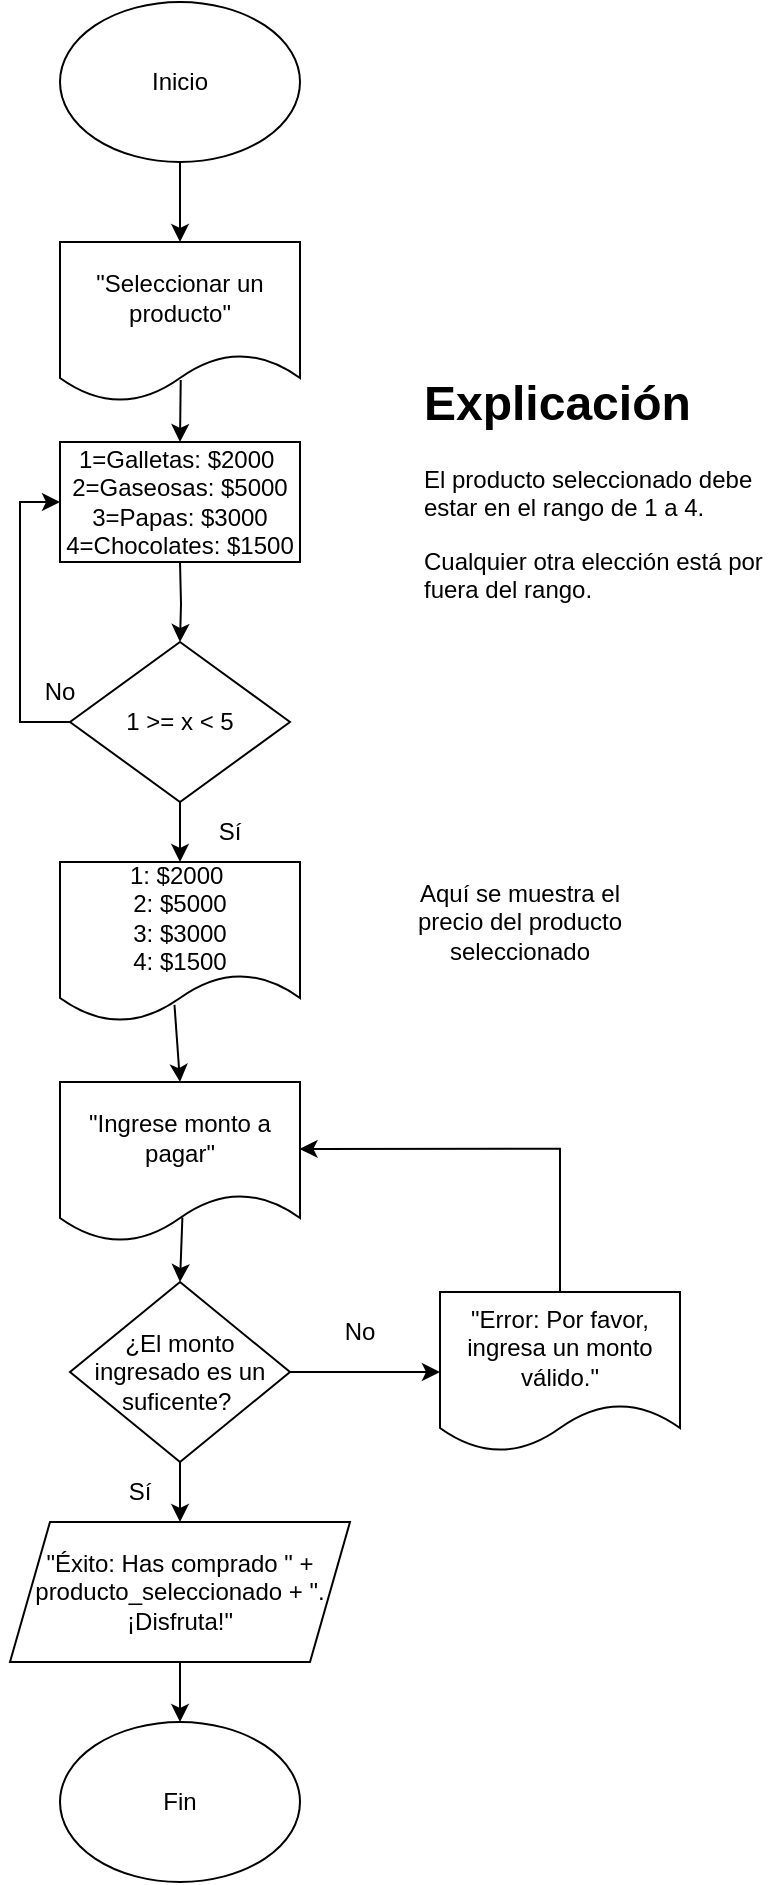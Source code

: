 <mxfile version="26.1.0">
  <diagram name="Page-1" id="RaXaUISRDTu_rJm5hRxb">
    <mxGraphModel dx="1050" dy="557" grid="1" gridSize="10" guides="1" tooltips="1" connect="1" arrows="1" fold="1" page="1" pageScale="1" pageWidth="850" pageHeight="1100" math="0" shadow="0">
      <root>
        <mxCell id="0" />
        <mxCell id="1" parent="0" />
        <mxCell id="bbLIiAPHO2BsB2zvSvo4-5" style="edgeStyle=orthogonalEdgeStyle;rounded=0;orthogonalLoop=1;jettySize=auto;html=1;exitX=0.5;exitY=1;exitDx=0;exitDy=0;entryX=0.5;entryY=0;entryDx=0;entryDy=0;" edge="1" parent="1" source="bbLIiAPHO2BsB2zvSvo4-1" target="bbLIiAPHO2BsB2zvSvo4-29">
          <mxGeometry relative="1" as="geometry">
            <mxPoint x="310" y="190" as="targetPoint" />
          </mxGeometry>
        </mxCell>
        <mxCell id="bbLIiAPHO2BsB2zvSvo4-1" value="Inicio" style="ellipse;whiteSpace=wrap;html=1;" vertex="1" parent="1">
          <mxGeometry x="250" y="80" width="120" height="80" as="geometry" />
        </mxCell>
        <mxCell id="bbLIiAPHO2BsB2zvSvo4-7" style="edgeStyle=orthogonalEdgeStyle;rounded=0;orthogonalLoop=1;jettySize=auto;html=1;entryX=0.5;entryY=0;entryDx=0;entryDy=0;exitX=0.503;exitY=0.863;exitDx=0;exitDy=0;exitPerimeter=0;" edge="1" parent="1" source="bbLIiAPHO2BsB2zvSvo4-29">
          <mxGeometry relative="1" as="geometry">
            <mxPoint x="310" y="260" as="sourcePoint" />
            <mxPoint x="310" y="300" as="targetPoint" />
          </mxGeometry>
        </mxCell>
        <mxCell id="bbLIiAPHO2BsB2zvSvo4-9" style="edgeStyle=orthogonalEdgeStyle;rounded=0;orthogonalLoop=1;jettySize=auto;html=1;exitX=0.5;exitY=1;exitDx=0;exitDy=0;entryX=0.5;entryY=0;entryDx=0;entryDy=0;" edge="1" parent="1" target="bbLIiAPHO2BsB2zvSvo4-8">
          <mxGeometry relative="1" as="geometry">
            <mxPoint x="310" y="360" as="sourcePoint" />
          </mxGeometry>
        </mxCell>
        <mxCell id="bbLIiAPHO2BsB2zvSvo4-11" style="edgeStyle=orthogonalEdgeStyle;rounded=0;orthogonalLoop=1;jettySize=auto;html=1;exitX=0.5;exitY=1;exitDx=0;exitDy=0;entryX=0.5;entryY=0;entryDx=0;entryDy=0;" edge="1" parent="1" source="bbLIiAPHO2BsB2zvSvo4-8" target="bbLIiAPHO2BsB2zvSvo4-31">
          <mxGeometry relative="1" as="geometry">
            <mxPoint x="310" y="520" as="targetPoint" />
          </mxGeometry>
        </mxCell>
        <mxCell id="bbLIiAPHO2BsB2zvSvo4-33" style="edgeStyle=orthogonalEdgeStyle;rounded=0;orthogonalLoop=1;jettySize=auto;html=1;exitX=0;exitY=0.5;exitDx=0;exitDy=0;entryX=0;entryY=0.5;entryDx=0;entryDy=0;" edge="1" parent="1" source="bbLIiAPHO2BsB2zvSvo4-8" target="bbLIiAPHO2BsB2zvSvo4-28">
          <mxGeometry relative="1" as="geometry" />
        </mxCell>
        <mxCell id="bbLIiAPHO2BsB2zvSvo4-8" value="1 &amp;gt;= x &amp;lt; 5" style="rhombus;whiteSpace=wrap;html=1;" vertex="1" parent="1">
          <mxGeometry x="255" y="400" width="110" height="80" as="geometry" />
        </mxCell>
        <mxCell id="bbLIiAPHO2BsB2zvSvo4-20" style="edgeStyle=orthogonalEdgeStyle;rounded=0;orthogonalLoop=1;jettySize=auto;html=1;exitX=0.5;exitY=1;exitDx=0;exitDy=0;entryX=0.5;entryY=0;entryDx=0;entryDy=0;" edge="1" parent="1" source="bbLIiAPHO2BsB2zvSvo4-14" target="bbLIiAPHO2BsB2zvSvo4-47">
          <mxGeometry relative="1" as="geometry">
            <mxPoint x="310" y="840" as="targetPoint" />
          </mxGeometry>
        </mxCell>
        <mxCell id="bbLIiAPHO2BsB2zvSvo4-25" style="edgeStyle=orthogonalEdgeStyle;rounded=0;orthogonalLoop=1;jettySize=auto;html=1;exitX=1;exitY=0.5;exitDx=0;exitDy=0;" edge="1" parent="1" source="bbLIiAPHO2BsB2zvSvo4-14" target="bbLIiAPHO2BsB2zvSvo4-37">
          <mxGeometry relative="1" as="geometry">
            <mxPoint x="440" y="765" as="targetPoint" />
          </mxGeometry>
        </mxCell>
        <mxCell id="bbLIiAPHO2BsB2zvSvo4-14" value="¿El monto ingresado es un suficente?&amp;nbsp;" style="rhombus;whiteSpace=wrap;html=1;" vertex="1" parent="1">
          <mxGeometry x="255" y="720" width="110" height="90" as="geometry" />
        </mxCell>
        <mxCell id="bbLIiAPHO2BsB2zvSvo4-27" style="edgeStyle=orthogonalEdgeStyle;rounded=0;orthogonalLoop=1;jettySize=auto;html=1;exitX=0.5;exitY=1;exitDx=0;exitDy=0;" edge="1" parent="1" source="bbLIiAPHO2BsB2zvSvo4-47" target="bbLIiAPHO2BsB2zvSvo4-26">
          <mxGeometry relative="1" as="geometry">
            <mxPoint x="310" y="900" as="sourcePoint" />
            <mxPoint x="310" y="940" as="targetPoint" />
          </mxGeometry>
        </mxCell>
        <mxCell id="bbLIiAPHO2BsB2zvSvo4-22" value="Sí" style="text;html=1;align=center;verticalAlign=middle;whiteSpace=wrap;rounded=0;" vertex="1" parent="1">
          <mxGeometry x="260" y="810" width="60" height="30" as="geometry" />
        </mxCell>
        <mxCell id="bbLIiAPHO2BsB2zvSvo4-24" value="No" style="text;html=1;align=center;verticalAlign=middle;whiteSpace=wrap;rounded=0;" vertex="1" parent="1">
          <mxGeometry x="370" y="730" width="60" height="30" as="geometry" />
        </mxCell>
        <mxCell id="bbLIiAPHO2BsB2zvSvo4-26" value="Fin" style="ellipse;whiteSpace=wrap;html=1;" vertex="1" parent="1">
          <mxGeometry x="250" y="940" width="120" height="80" as="geometry" />
        </mxCell>
        <mxCell id="bbLIiAPHO2BsB2zvSvo4-28" value="1=Galletas: $2000&amp;nbsp;&lt;div&gt;2=Gaseosas: $5000&lt;/div&gt;&lt;div&gt;3=Papas: $3000&lt;/div&gt;&lt;div&gt;4=Chocolates: $1500&lt;/div&gt;" style="rounded=0;whiteSpace=wrap;html=1;" vertex="1" parent="1">
          <mxGeometry x="250" y="300" width="120" height="60" as="geometry" />
        </mxCell>
        <mxCell id="bbLIiAPHO2BsB2zvSvo4-29" value="&quot;Seleccionar un producto&quot;" style="shape=document;whiteSpace=wrap;html=1;boundedLbl=1;" vertex="1" parent="1">
          <mxGeometry x="250" y="200" width="120" height="80" as="geometry" />
        </mxCell>
        <mxCell id="bbLIiAPHO2BsB2zvSvo4-31" value="1: $2000&amp;nbsp;&lt;div&gt;2: $5000&lt;/div&gt;&lt;div&gt;3: $3000&lt;/div&gt;&lt;div&gt;4: $1500&lt;/div&gt;" style="shape=document;whiteSpace=wrap;html=1;boundedLbl=1;" vertex="1" parent="1">
          <mxGeometry x="250" y="510" width="120" height="80" as="geometry" />
        </mxCell>
        <mxCell id="bbLIiAPHO2BsB2zvSvo4-32" value="&lt;h1 style=&quot;margin-top: 0px;&quot;&gt;Explicación&lt;/h1&gt;&lt;p&gt;El producto seleccionado debe estar en el rango de 1 a 4.&lt;/p&gt;&lt;p&gt;Cualquier otra elección está por fuera del rango.&lt;/p&gt;" style="text;html=1;whiteSpace=wrap;overflow=hidden;rounded=0;" vertex="1" parent="1">
          <mxGeometry x="430" y="260" width="180" height="120" as="geometry" />
        </mxCell>
        <mxCell id="bbLIiAPHO2BsB2zvSvo4-34" value="Sí" style="text;html=1;align=center;verticalAlign=middle;whiteSpace=wrap;rounded=0;" vertex="1" parent="1">
          <mxGeometry x="305" y="480" width="60" height="30" as="geometry" />
        </mxCell>
        <mxCell id="bbLIiAPHO2BsB2zvSvo4-35" value="No" style="text;html=1;align=center;verticalAlign=middle;whiteSpace=wrap;rounded=0;" vertex="1" parent="1">
          <mxGeometry x="220" y="410" width="60" height="30" as="geometry" />
        </mxCell>
        <mxCell id="bbLIiAPHO2BsB2zvSvo4-36" value="Aquí se muestra el precio del producto seleccionado" style="text;html=1;align=center;verticalAlign=middle;whiteSpace=wrap;rounded=0;" vertex="1" parent="1">
          <mxGeometry x="420" y="510" width="120" height="60" as="geometry" />
        </mxCell>
        <mxCell id="bbLIiAPHO2BsB2zvSvo4-37" value="&quot;Error: Por favor, ingresa un monto válido.&quot;" style="shape=document;whiteSpace=wrap;html=1;boundedLbl=1;" vertex="1" parent="1">
          <mxGeometry x="440" y="725" width="120" height="80" as="geometry" />
        </mxCell>
        <mxCell id="bbLIiAPHO2BsB2zvSvo4-38" value="&quot;Ingrese monto a pagar&quot;" style="shape=document;whiteSpace=wrap;html=1;boundedLbl=1;" vertex="1" parent="1">
          <mxGeometry x="250" y="620" width="120" height="80" as="geometry" />
        </mxCell>
        <mxCell id="bbLIiAPHO2BsB2zvSvo4-42" style="edgeStyle=orthogonalEdgeStyle;rounded=0;orthogonalLoop=1;jettySize=auto;html=1;exitX=0.5;exitY=0;exitDx=0;exitDy=0;entryX=0.998;entryY=0.418;entryDx=0;entryDy=0;entryPerimeter=0;" edge="1" parent="1" source="bbLIiAPHO2BsB2zvSvo4-37" target="bbLIiAPHO2BsB2zvSvo4-38">
          <mxGeometry relative="1" as="geometry" />
        </mxCell>
        <mxCell id="bbLIiAPHO2BsB2zvSvo4-45" value="" style="endArrow=classic;html=1;rounded=0;exitX=0.477;exitY=0.893;exitDx=0;exitDy=0;exitPerimeter=0;entryX=0.5;entryY=0;entryDx=0;entryDy=0;" edge="1" parent="1" source="bbLIiAPHO2BsB2zvSvo4-31" target="bbLIiAPHO2BsB2zvSvo4-38">
          <mxGeometry width="50" height="50" relative="1" as="geometry">
            <mxPoint x="570" y="520" as="sourcePoint" />
            <mxPoint x="620" y="470" as="targetPoint" />
          </mxGeometry>
        </mxCell>
        <mxCell id="bbLIiAPHO2BsB2zvSvo4-46" value="" style="endArrow=classic;html=1;rounded=0;exitX=0.51;exitY=0.847;exitDx=0;exitDy=0;exitPerimeter=0;entryX=0.5;entryY=0;entryDx=0;entryDy=0;" edge="1" parent="1" source="bbLIiAPHO2BsB2zvSvo4-38" target="bbLIiAPHO2BsB2zvSvo4-14">
          <mxGeometry width="50" height="50" relative="1" as="geometry">
            <mxPoint x="570" y="720" as="sourcePoint" />
            <mxPoint x="620" y="670" as="targetPoint" />
          </mxGeometry>
        </mxCell>
        <mxCell id="bbLIiAPHO2BsB2zvSvo4-47" value="&quot;Éxito: Has comprado &quot; + producto_seleccionado + &quot;. ¡Disfruta!&quot;" style="shape=parallelogram;perimeter=parallelogramPerimeter;whiteSpace=wrap;html=1;fixedSize=1;" vertex="1" parent="1">
          <mxGeometry x="225" y="840" width="170" height="70" as="geometry" />
        </mxCell>
      </root>
    </mxGraphModel>
  </diagram>
</mxfile>
